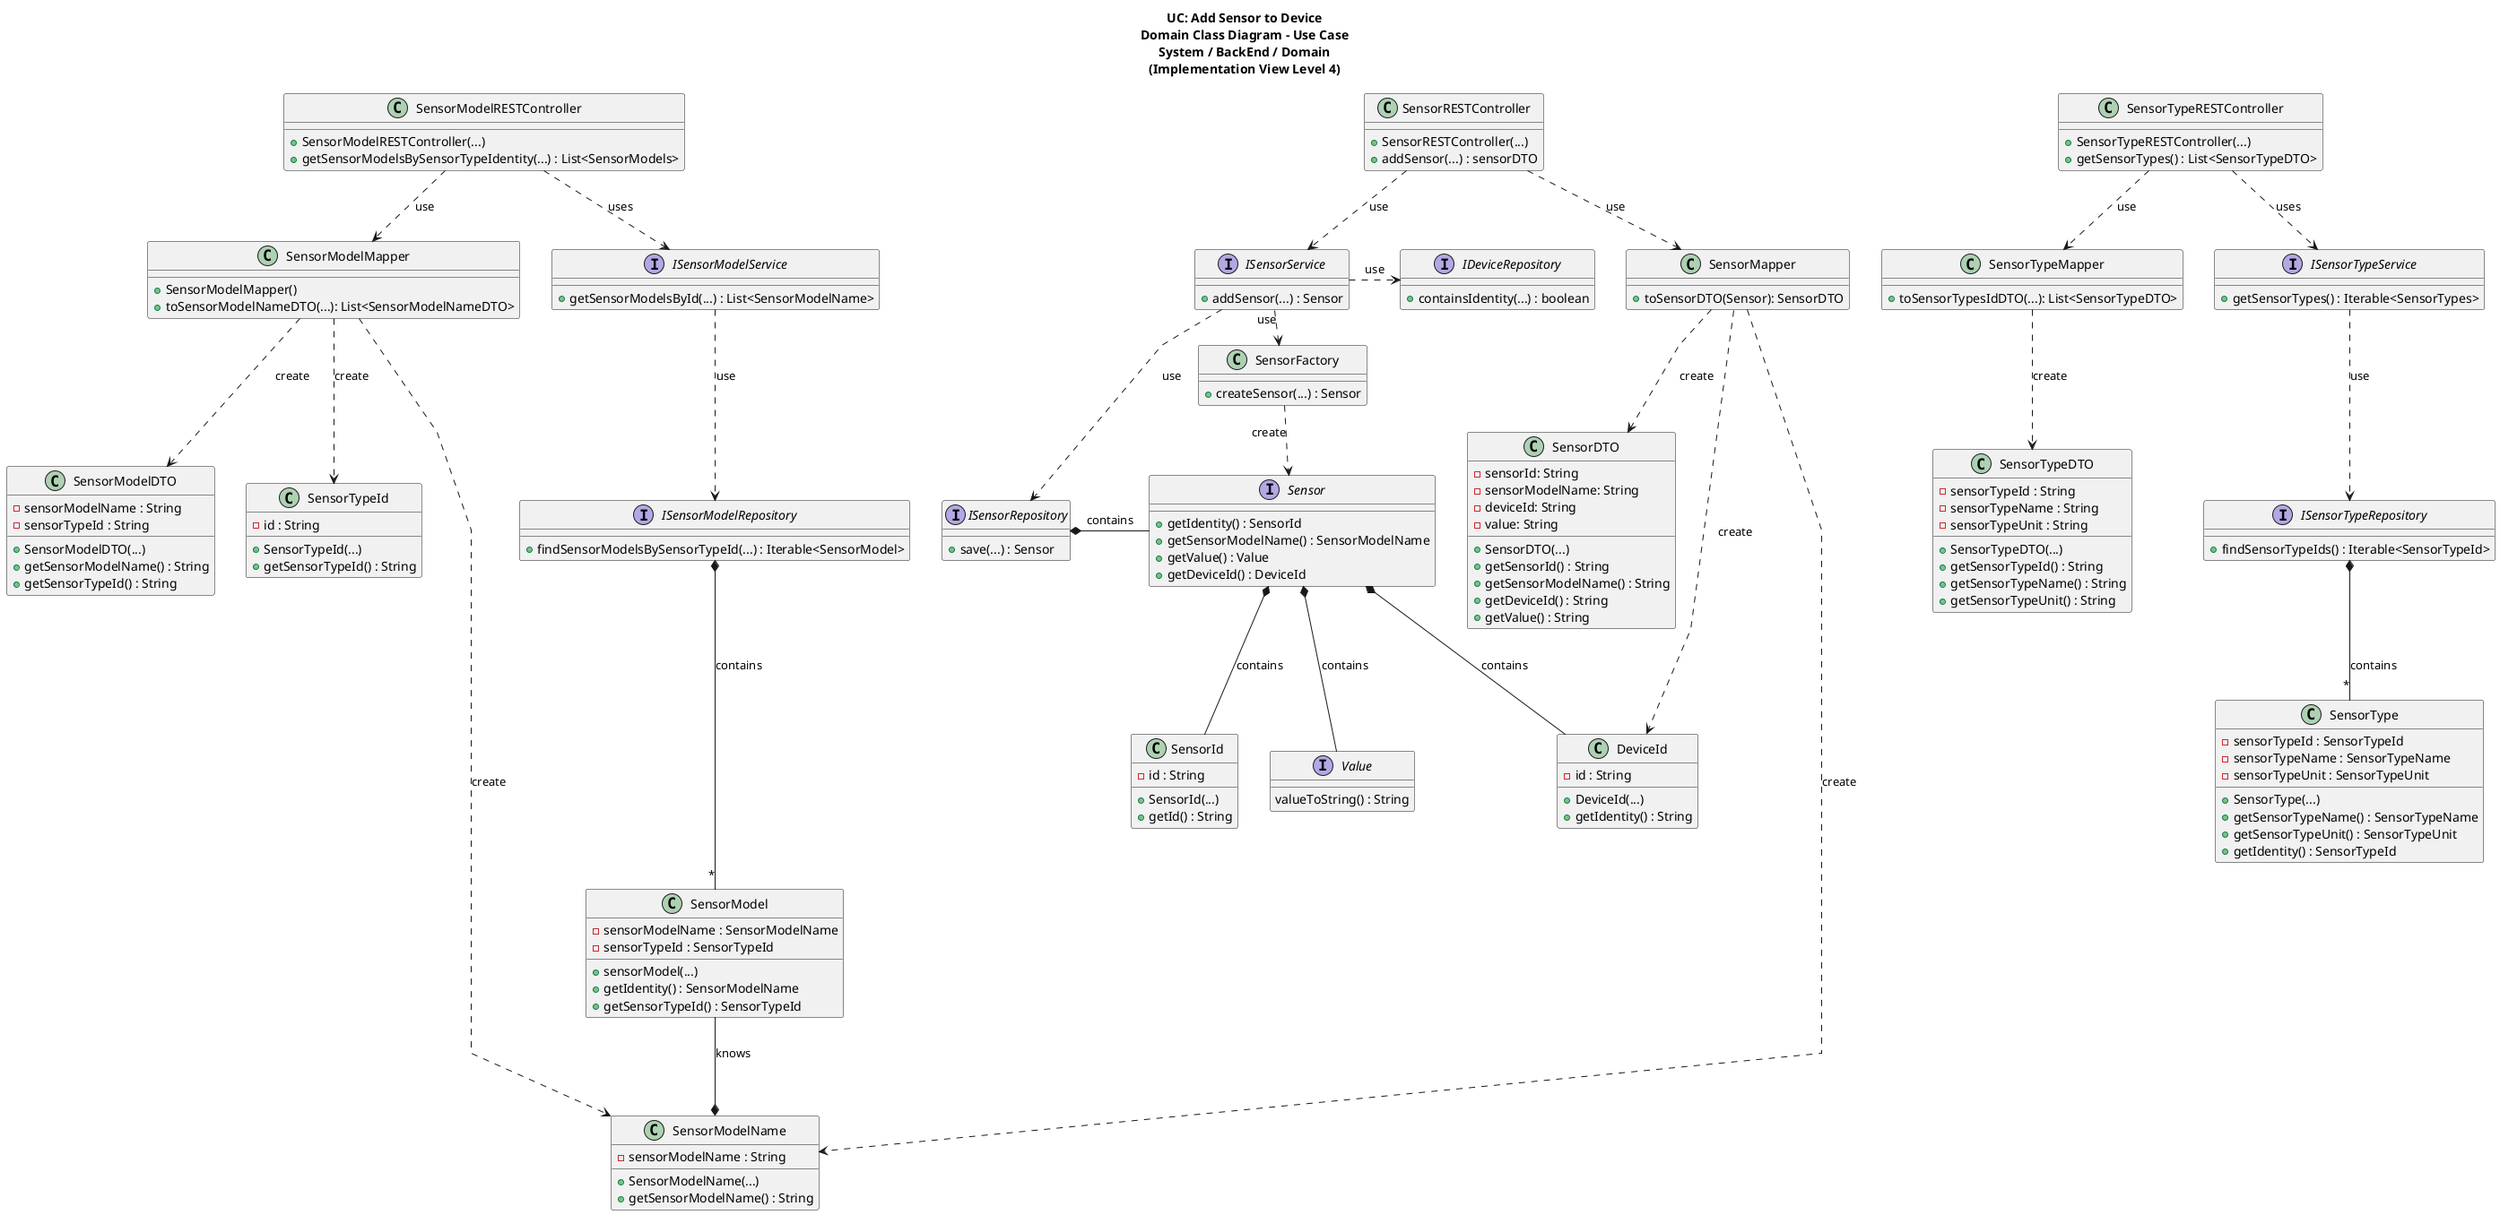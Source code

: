 @startuml

'skinparam linetype ortho
skinparam linetype polyline

title UC: Add Sensor to Device\nDomain Class Diagram - Use Case\nSystem / BackEnd / Domain\n(Implementation View Level 4)

/'
As a Power User [or Administrator], I want to add a sensor to an existing device in
a room. The sensor must be of a model of an existing type of sensor.
'/

class SensorTypeDTO {
    - sensorTypeId : String
    - sensorTypeName : String
    - sensorTypeUnit : String
    + SensorTypeDTO(...)
    + getSensorTypeId() : String
    + getSensorTypeName() : String
    + getSensorTypeUnit() : String

}

class SensorModelDTO {
    - sensorModelName : String
    - sensorTypeId : String
    + SensorModelDTO(...)
    + getSensorModelName() : String
    + getSensorTypeId() : String
}

class SensorDTO {
    - sensorId: String
    - sensorModelName: String
    - deviceId: String
    - value: String
    + SensorDTO(...)
    + getSensorId() : String
    + getSensorModelName() : String
    + getDeviceId() : String
    + getValue() : String

}

class SensorTypeMapper {
    + toSensorTypesIdDTO(...): List<SensorTypeDTO>
}

interface ISensorTypeRepository {
    + findSensorTypeIds() : Iterable<SensorTypeId>
}

class SensorModelMapper {
    + SensorModelMapper()
    + toSensorModelNameDTO(...): List<SensorModelNameDTO>
}

interface ISensorModelRepository {
    +findSensorModelsBySensorTypeId(...) : Iterable<SensorModel>
}

class SensorRESTController {
     + SensorRESTController(...)
     + addSensor(...) : sensorDTO
}

class SensorTypeRESTController {
     + SensorTypeRESTController(...)
     + getSensorTypes() : List<SensorTypeDTO>
}

class SensorModelRESTController {
     + SensorModelRESTController(...)
     + getSensorModelsBySensorTypeIdentity(...) : List<SensorModels>
}

interface ISensorService {
     + addSensor(...) : Sensor
}

interface ISensorTypeService {
     + getSensorTypes() : Iterable<SensorTypes>
}

interface ISensorModelService {
     + getSensorModelsById(...) : List<SensorModelName>
}

class SensorMapper {
    + toSensorDTO(Sensor): SensorDTO
}

class SensorFactory {
    + createSensor(...) : Sensor
}

interface ISensorRepository {
    + save(...) : Sensor
}

class SensorType {
- sensorTypeId : SensorTypeId
- sensorTypeName : SensorTypeName
- sensorTypeUnit : SensorTypeUnit
+ SensorType(...)
+ getSensorTypeName() : SensorTypeName
+ getSensorTypeUnit() : SensorTypeUnit
+ getIdentity() : SensorTypeId
}

class SensorModel {
- sensorModelName : SensorModelName
- sensorTypeId : SensorTypeId
+ sensorModel(...)
+ getIdentity() : SensorModelName
+ getSensorTypeId() : SensorTypeId
}

interface Sensor {
+ getIdentity() : SensorId
+ getSensorModelName() : SensorModelName
+ getValue() : Value
+ getDeviceId() : DeviceId
}

class DeviceId {
- id : String
+ DeviceId(...)
+ getIdentity() : String
}

class SensorId {
- id : String
+ SensorId(...)
+ getId() : String
}

class SensorTypeId {
- id : String
+ SensorTypeId(...)
+ getSensorTypeId() : String
}

class SensorModelName {
- sensorModelName : String
+ SensorModelName(...)
+ getSensorModelName() : String
}

interface Value {
valueToString() : String
}

interface IDeviceRepository {
    + containsIdentity(...) : boolean
}

SensorTypeRESTController  ..>  ISensorTypeService : uses
SensorTypeRESTController   ..>  SensorTypeMapper : use
SensorTypeMapper   ..>  SensorTypeDTO : create
ISensorTypeService   ..>  ISensorTypeRepository : use
ISensorTypeRepository   *-- "*"  SensorType : contains


SensorRESTController  ..>  SensorMapper : use
SensorRESTController  ..>  ISensorService : use

ISensorService  ..>  ISensorRepository : use
ISensorService  .>  IDeviceRepository : use
ISensorService   .>  SensorFactory : use

SensorFactory   .>  Sensor : create

Sensor  *--  Value : contains
Sensor  *--  SensorId : contains
Sensor  *--  DeviceId : contains

SensorMapper   ..>  SensorDTO : create
SensorMapper   ..>  DeviceId : create
SensorMapper   .....>  SensorModelName : create

SensorModelRESTController   ..>  SensorModelMapper : use
SensorModelRESTController  ..>  ISensorModelService : uses
SensorModelMapper  ..>  SensorTypeId : create

ISensorModelService  ..>  ISensorModelRepository : use

ISensorModelRepository   *-- "*"  SensorModel : contains

ISensorRepository   *-  Sensor : contains

SensorModelMapper   ..>  SensorModelDTO : create
SensorModelMapper   .....>  SensorModelName : create

SensorModel  --*  SensorModelName : knows

@enduml